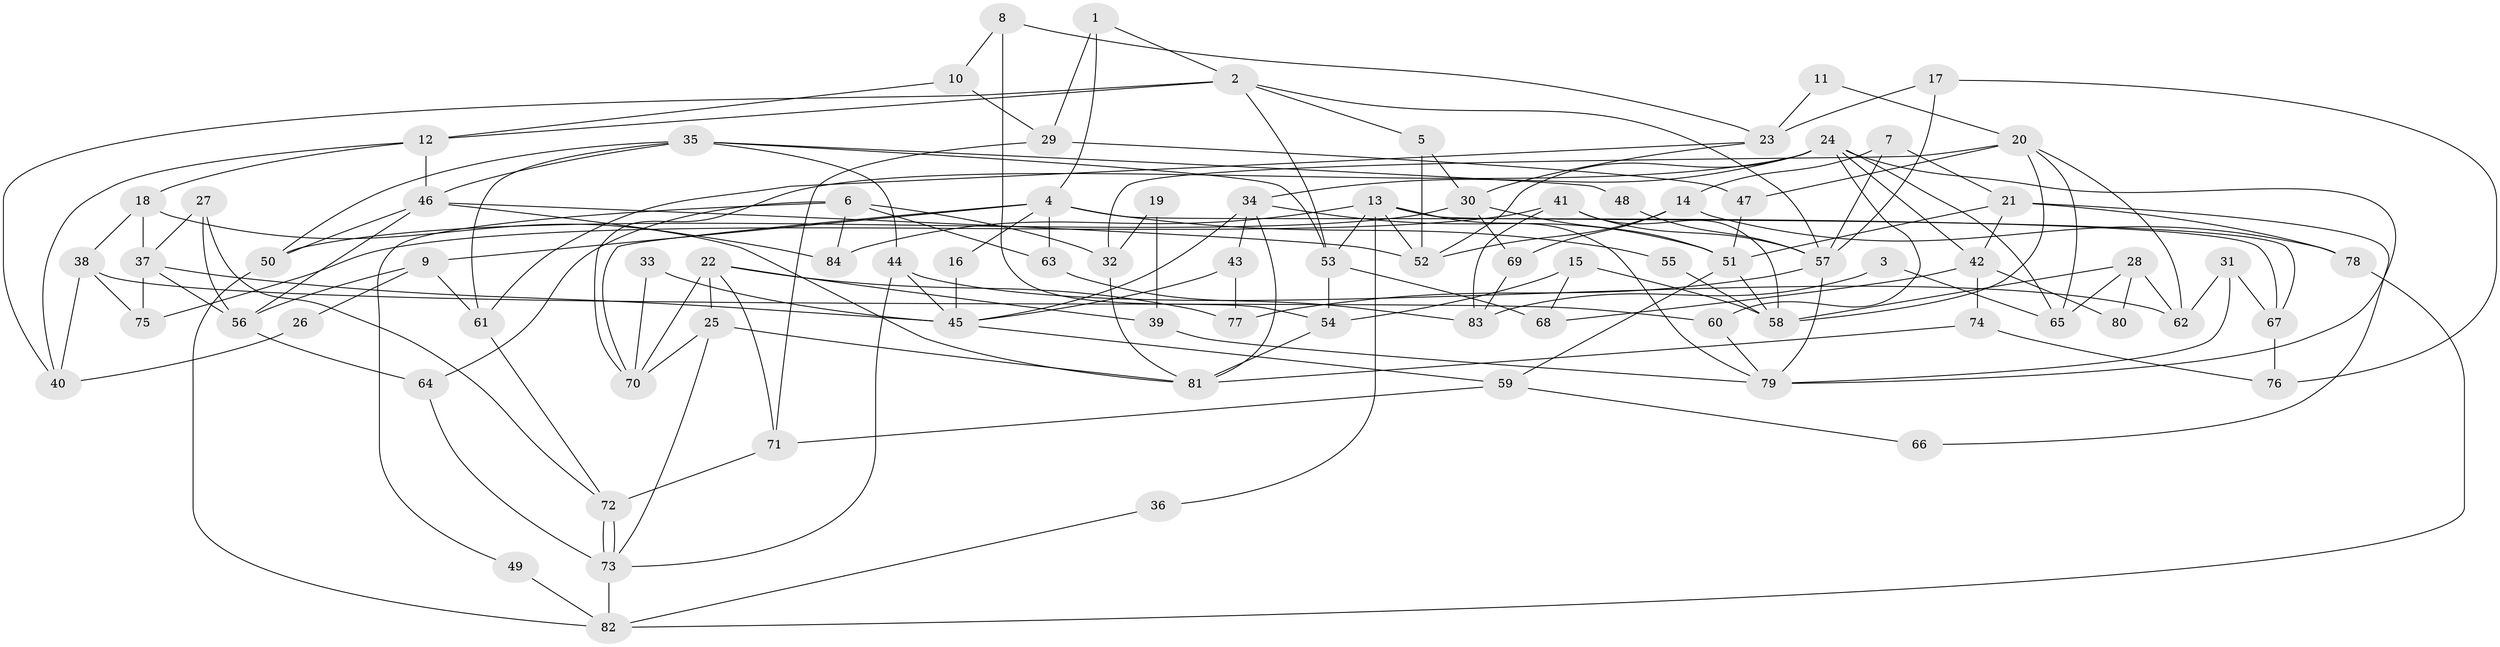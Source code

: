 // coarse degree distribution, {9: 0.17857142857142858, 6: 0.14285714285714285, 7: 0.14285714285714285, 5: 0.10714285714285714, 4: 0.21428571428571427, 2: 0.07142857142857142, 8: 0.07142857142857142, 10: 0.03571428571428571, 12: 0.03571428571428571}
// Generated by graph-tools (version 1.1) at 2025/51/03/04/25 22:51:04]
// undirected, 84 vertices, 168 edges
graph export_dot {
  node [color=gray90,style=filled];
  1;
  2;
  3;
  4;
  5;
  6;
  7;
  8;
  9;
  10;
  11;
  12;
  13;
  14;
  15;
  16;
  17;
  18;
  19;
  20;
  21;
  22;
  23;
  24;
  25;
  26;
  27;
  28;
  29;
  30;
  31;
  32;
  33;
  34;
  35;
  36;
  37;
  38;
  39;
  40;
  41;
  42;
  43;
  44;
  45;
  46;
  47;
  48;
  49;
  50;
  51;
  52;
  53;
  54;
  55;
  56;
  57;
  58;
  59;
  60;
  61;
  62;
  63;
  64;
  65;
  66;
  67;
  68;
  69;
  70;
  71;
  72;
  73;
  74;
  75;
  76;
  77;
  78;
  79;
  80;
  81;
  82;
  83;
  84;
  1 -- 4;
  1 -- 2;
  1 -- 29;
  2 -- 12;
  2 -- 53;
  2 -- 5;
  2 -- 40;
  2 -- 57;
  3 -- 65;
  3 -- 83;
  4 -- 9;
  4 -- 67;
  4 -- 16;
  4 -- 55;
  4 -- 63;
  4 -- 70;
  5 -- 30;
  5 -- 52;
  6 -- 63;
  6 -- 84;
  6 -- 32;
  6 -- 49;
  6 -- 64;
  7 -- 21;
  7 -- 57;
  7 -- 14;
  8 -- 54;
  8 -- 10;
  8 -- 23;
  9 -- 56;
  9 -- 61;
  9 -- 26;
  10 -- 29;
  10 -- 12;
  11 -- 20;
  11 -- 23;
  12 -- 46;
  12 -- 18;
  12 -- 40;
  13 -- 52;
  13 -- 79;
  13 -- 36;
  13 -- 53;
  13 -- 67;
  13 -- 84;
  14 -- 52;
  14 -- 69;
  14 -- 78;
  15 -- 68;
  15 -- 58;
  15 -- 54;
  16 -- 45;
  17 -- 76;
  17 -- 57;
  17 -- 23;
  18 -- 81;
  18 -- 37;
  18 -- 38;
  19 -- 39;
  19 -- 32;
  20 -- 58;
  20 -- 47;
  20 -- 32;
  20 -- 62;
  20 -- 65;
  21 -- 51;
  21 -- 78;
  21 -- 42;
  21 -- 66;
  22 -- 25;
  22 -- 70;
  22 -- 39;
  22 -- 71;
  22 -- 77;
  23 -- 30;
  23 -- 61;
  24 -- 70;
  24 -- 52;
  24 -- 34;
  24 -- 42;
  24 -- 60;
  24 -- 65;
  24 -- 79;
  25 -- 73;
  25 -- 81;
  25 -- 70;
  26 -- 40;
  27 -- 37;
  27 -- 72;
  27 -- 56;
  28 -- 65;
  28 -- 62;
  28 -- 58;
  28 -- 80;
  29 -- 71;
  29 -- 47;
  30 -- 51;
  30 -- 50;
  30 -- 69;
  31 -- 62;
  31 -- 79;
  31 -- 67;
  32 -- 81;
  33 -- 70;
  33 -- 45;
  34 -- 45;
  34 -- 43;
  34 -- 51;
  34 -- 81;
  35 -- 53;
  35 -- 44;
  35 -- 46;
  35 -- 48;
  35 -- 50;
  35 -- 61;
  36 -- 82;
  37 -- 45;
  37 -- 56;
  37 -- 75;
  38 -- 40;
  38 -- 60;
  38 -- 75;
  39 -- 79;
  41 -- 57;
  41 -- 75;
  41 -- 58;
  41 -- 83;
  42 -- 68;
  42 -- 74;
  42 -- 80;
  43 -- 77;
  43 -- 45;
  44 -- 45;
  44 -- 73;
  44 -- 62;
  45 -- 59;
  46 -- 50;
  46 -- 52;
  46 -- 56;
  46 -- 84;
  47 -- 51;
  48 -- 57;
  49 -- 82;
  50 -- 82;
  51 -- 58;
  51 -- 59;
  53 -- 54;
  53 -- 68;
  54 -- 81;
  55 -- 58;
  56 -- 64;
  57 -- 79;
  57 -- 77;
  59 -- 71;
  59 -- 66;
  60 -- 79;
  61 -- 72;
  63 -- 83;
  64 -- 73;
  67 -- 76;
  69 -- 83;
  71 -- 72;
  72 -- 73;
  72 -- 73;
  73 -- 82;
  74 -- 81;
  74 -- 76;
  78 -- 82;
}
